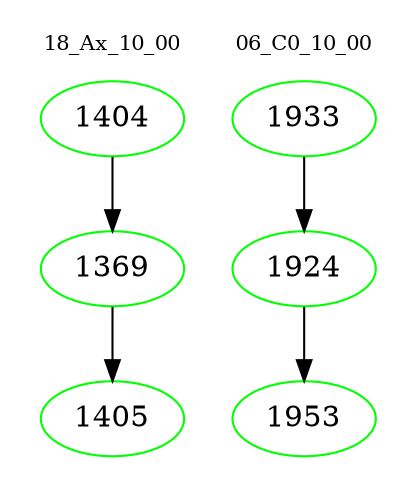digraph{
subgraph cluster_0 {
color = white
label = "18_Ax_10_00";
fontsize=10;
T0_1404 [label="1404", color="green"]
T0_1404 -> T0_1369 [color="black"]
T0_1369 [label="1369", color="green"]
T0_1369 -> T0_1405 [color="black"]
T0_1405 [label="1405", color="green"]
}
subgraph cluster_1 {
color = white
label = "06_C0_10_00";
fontsize=10;
T1_1933 [label="1933", color="green"]
T1_1933 -> T1_1924 [color="black"]
T1_1924 [label="1924", color="green"]
T1_1924 -> T1_1953 [color="black"]
T1_1953 [label="1953", color="green"]
}
}
